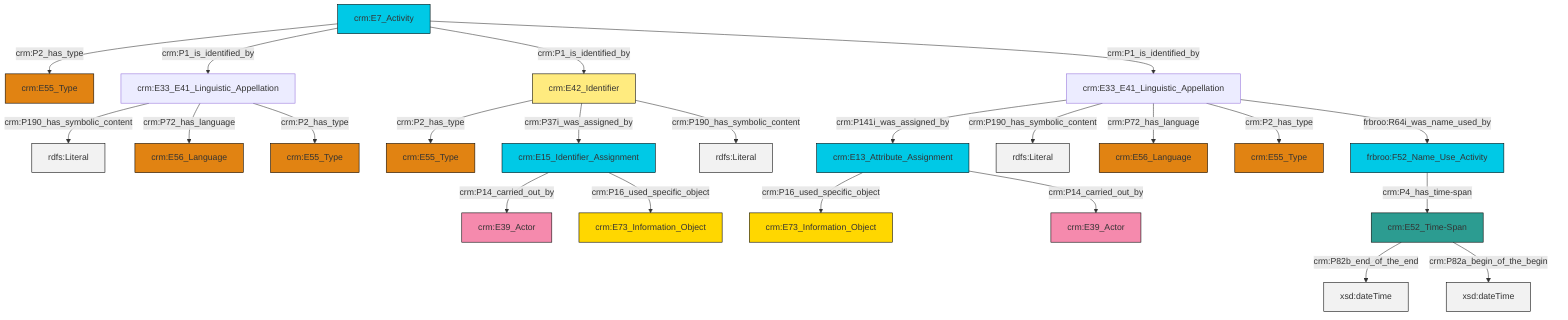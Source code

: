 graph TD
classDef Literal fill:#f2f2f2,stroke:#000000;
classDef CRM_Entity fill:#FFFFFF,stroke:#000000;
classDef Temporal_Entity fill:#00C9E6, stroke:#000000;
classDef Type fill:#E18312, stroke:#000000;
classDef Time-Span fill:#2C9C91, stroke:#000000;
classDef Appellation fill:#FFEB7F, stroke:#000000;
classDef Place fill:#008836, stroke:#000000;
classDef Persistent_Item fill:#B266B2, stroke:#000000;
classDef Conceptual_Object fill:#FFD700, stroke:#000000;
classDef Physical_Thing fill:#D2B48C, stroke:#000000;
classDef Actor fill:#f58aad, stroke:#000000;
classDef PC_Classes fill:#4ce600, stroke:#000000;
classDef Multi fill:#cccccc,stroke:#000000;

2["crm:E33_E41_Linguistic_Appellation"]:::Default -->|crm:P141i_was_assigned_by| 3["crm:E13_Attribute_Assignment"]:::Temporal_Entity
7["crm:E33_E41_Linguistic_Appellation"]:::Default -->|crm:P190_has_symbolic_content| 8[rdfs:Literal]:::Literal
3["crm:E13_Attribute_Assignment"]:::Temporal_Entity -->|crm:P16_used_specific_object| 9["crm:E73_Information_Object"]:::Conceptual_Object
2["crm:E33_E41_Linguistic_Appellation"]:::Default -->|crm:P190_has_symbolic_content| 10[rdfs:Literal]:::Literal
11["crm:E52_Time-Span"]:::Time-Span -->|crm:P82b_end_of_the_end| 12[xsd:dateTime]:::Literal
13["crm:E42_Identifier"]:::Appellation -->|crm:P2_has_type| 14["crm:E55_Type"]:::Type
2["crm:E33_E41_Linguistic_Appellation"]:::Default -->|crm:P72_has_language| 15["crm:E56_Language"]:::Type
16["crm:E7_Activity"]:::Temporal_Entity -->|crm:P2_has_type| 17["crm:E55_Type"]:::Type
2["crm:E33_E41_Linguistic_Appellation"]:::Default -->|crm:P2_has_type| 19["crm:E55_Type"]:::Type
3["crm:E13_Attribute_Assignment"]:::Temporal_Entity -->|crm:P14_carried_out_by| 4["crm:E39_Actor"]:::Actor
13["crm:E42_Identifier"]:::Appellation -->|crm:P37i_was_assigned_by| 22["crm:E15_Identifier_Assignment"]:::Temporal_Entity
16["crm:E7_Activity"]:::Temporal_Entity -->|crm:P1_is_identified_by| 7["crm:E33_E41_Linguistic_Appellation"]:::Default
22["crm:E15_Identifier_Assignment"]:::Temporal_Entity -->|crm:P14_carried_out_by| 26["crm:E39_Actor"]:::Actor
16["crm:E7_Activity"]:::Temporal_Entity -->|crm:P1_is_identified_by| 13["crm:E42_Identifier"]:::Appellation
22["crm:E15_Identifier_Assignment"]:::Temporal_Entity -->|crm:P16_used_specific_object| 30["crm:E73_Information_Object"]:::Conceptual_Object
11["crm:E52_Time-Span"]:::Time-Span -->|crm:P82a_begin_of_the_begin| 31[xsd:dateTime]:::Literal
7["crm:E33_E41_Linguistic_Appellation"]:::Default -->|crm:P72_has_language| 0["crm:E56_Language"]:::Type
16["crm:E7_Activity"]:::Temporal_Entity -->|crm:P1_is_identified_by| 2["crm:E33_E41_Linguistic_Appellation"]:::Default
2["crm:E33_E41_Linguistic_Appellation"]:::Default -->|frbroo:R64i_was_name_used_by| 32["frbroo:F52_Name_Use_Activity"]:::Temporal_Entity
13["crm:E42_Identifier"]:::Appellation -->|crm:P190_has_symbolic_content| 41[rdfs:Literal]:::Literal
7["crm:E33_E41_Linguistic_Appellation"]:::Default -->|crm:P2_has_type| 27["crm:E55_Type"]:::Type
32["frbroo:F52_Name_Use_Activity"]:::Temporal_Entity -->|crm:P4_has_time-span| 11["crm:E52_Time-Span"]:::Time-Span